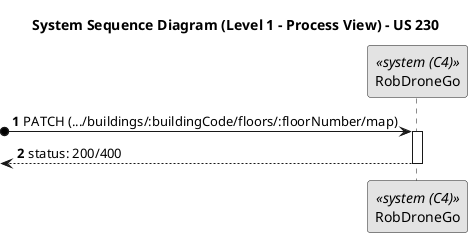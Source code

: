 @startuml
skinparam monochrome true
skinparam packageStyle rectangle
skinparam shadowing false

title System Sequence Diagram (Level 1 - Process View) - US 230
autonumber

participant "RobDroneGo" as Sistema <<system (C4)>>

?o-> Sistema : PATCH (.../buildings/:buildingCode/floors/:floorNumber/map)
activate Sistema
    <-- Sistema : status: 200/400
deactivate Sistema

@enduml